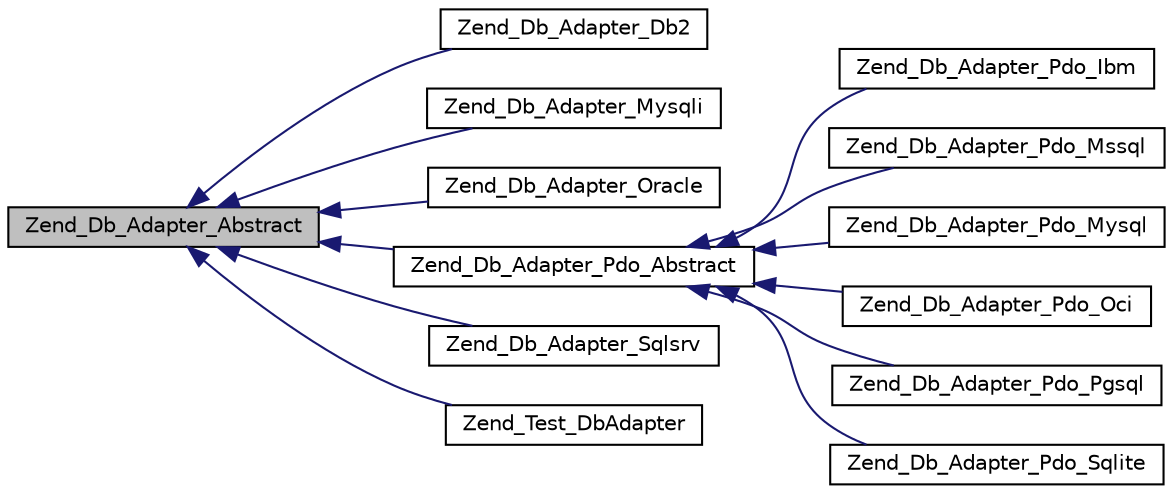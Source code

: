 digraph G
{
  edge [fontname="Helvetica",fontsize="10",labelfontname="Helvetica",labelfontsize="10"];
  node [fontname="Helvetica",fontsize="10",shape=record];
  rankdir="LR";
  Node1 [label="Zend_Db_Adapter_Abstract",height=0.2,width=0.4,color="black", fillcolor="grey75", style="filled" fontcolor="black"];
  Node1 -> Node2 [dir="back",color="midnightblue",fontsize="10",style="solid",fontname="Helvetica"];
  Node2 [label="Zend_Db_Adapter_Db2",height=0.2,width=0.4,color="black", fillcolor="white", style="filled",URL="$class_zend___db___adapter___db2.html"];
  Node1 -> Node3 [dir="back",color="midnightblue",fontsize="10",style="solid",fontname="Helvetica"];
  Node3 [label="Zend_Db_Adapter_Mysqli",height=0.2,width=0.4,color="black", fillcolor="white", style="filled",URL="$class_zend___db___adapter___mysqli.html"];
  Node1 -> Node4 [dir="back",color="midnightblue",fontsize="10",style="solid",fontname="Helvetica"];
  Node4 [label="Zend_Db_Adapter_Oracle",height=0.2,width=0.4,color="black", fillcolor="white", style="filled",URL="$class_zend___db___adapter___oracle.html"];
  Node1 -> Node5 [dir="back",color="midnightblue",fontsize="10",style="solid",fontname="Helvetica"];
  Node5 [label="Zend_Db_Adapter_Pdo_Abstract",height=0.2,width=0.4,color="black", fillcolor="white", style="filled",URL="$class_zend___db___adapter___pdo___abstract.html"];
  Node5 -> Node6 [dir="back",color="midnightblue",fontsize="10",style="solid",fontname="Helvetica"];
  Node6 [label="Zend_Db_Adapter_Pdo_Ibm",height=0.2,width=0.4,color="black", fillcolor="white", style="filled",URL="$class_zend___db___adapter___pdo___ibm.html"];
  Node5 -> Node7 [dir="back",color="midnightblue",fontsize="10",style="solid",fontname="Helvetica"];
  Node7 [label="Zend_Db_Adapter_Pdo_Mssql",height=0.2,width=0.4,color="black", fillcolor="white", style="filled",URL="$class_zend___db___adapter___pdo___mssql.html"];
  Node5 -> Node8 [dir="back",color="midnightblue",fontsize="10",style="solid",fontname="Helvetica"];
  Node8 [label="Zend_Db_Adapter_Pdo_Mysql",height=0.2,width=0.4,color="black", fillcolor="white", style="filled",URL="$class_zend___db___adapter___pdo___mysql.html"];
  Node5 -> Node9 [dir="back",color="midnightblue",fontsize="10",style="solid",fontname="Helvetica"];
  Node9 [label="Zend_Db_Adapter_Pdo_Oci",height=0.2,width=0.4,color="black", fillcolor="white", style="filled",URL="$class_zend___db___adapter___pdo___oci.html"];
  Node5 -> Node10 [dir="back",color="midnightblue",fontsize="10",style="solid",fontname="Helvetica"];
  Node10 [label="Zend_Db_Adapter_Pdo_Pgsql",height=0.2,width=0.4,color="black", fillcolor="white", style="filled",URL="$class_zend___db___adapter___pdo___pgsql.html"];
  Node5 -> Node11 [dir="back",color="midnightblue",fontsize="10",style="solid",fontname="Helvetica"];
  Node11 [label="Zend_Db_Adapter_Pdo_Sqlite",height=0.2,width=0.4,color="black", fillcolor="white", style="filled",URL="$class_zend___db___adapter___pdo___sqlite.html"];
  Node1 -> Node12 [dir="back",color="midnightblue",fontsize="10",style="solid",fontname="Helvetica"];
  Node12 [label="Zend_Db_Adapter_Sqlsrv",height=0.2,width=0.4,color="black", fillcolor="white", style="filled",URL="$class_zend___db___adapter___sqlsrv.html"];
  Node1 -> Node13 [dir="back",color="midnightblue",fontsize="10",style="solid",fontname="Helvetica"];
  Node13 [label="Zend_Test_DbAdapter",height=0.2,width=0.4,color="black", fillcolor="white", style="filled",URL="$class_zend___test___db_adapter.html"];
}
